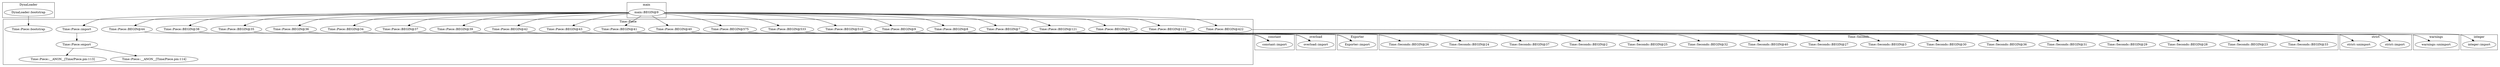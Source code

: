 digraph {
graph [overlap=false]
subgraph cluster_DynaLoader {
	label="DynaLoader";
	"DynaLoader::bootstrap";
}
subgraph cluster_warnings {
	label="warnings";
	"warnings::unimport";
}
subgraph cluster_strict {
	label="strict";
	"strict::import";
	"strict::unimport";
}
subgraph cluster_constant {
	label="constant";
	"constant::import";
}
subgraph cluster_Exporter {
	label="Exporter";
	"Exporter::import";
}
subgraph cluster_Time_Piece {
	label="Time::Piece";
	"Time::Piece::__ANON__[Time/Piece.pm:113]";
	"Time::Piece::BEGIN@40";
	"Time::Piece::BEGIN@41";
	"Time::Piece::BEGIN@510";
	"Time::Piece::BEGIN@8";
	"Time::Piece::BEGIN@43";
	"Time::Piece::BEGIN@42";
	"Time::Piece::BEGIN@39";
	"Time::Piece::BEGIN@7";
	"Time::Piece::__ANON__[Time/Piece.pm:114]";
	"Time::Piece::BEGIN@9";
	"Time::Piece::BEGIN@37";
	"Time::Piece::BEGIN@34";
	"Time::Piece::BEGIN@36";
	"Time::Piece::BEGIN@533";
	"Time::Piece::BEGIN@121";
	"Time::Piece::bootstrap";
	"Time::Piece::BEGIN@35";
	"Time::Piece::BEGIN@122";
	"Time::Piece::BEGIN@575";
	"Time::Piece::BEGIN@3";
	"Time::Piece::import";
	"Time::Piece::BEGIN@38";
	"Time::Piece::BEGIN@44";
	"Time::Piece::BEGIN@422";
	"Time::Piece::export";
}
subgraph cluster_integer {
	label="integer";
	"integer::import";
}
subgraph cluster_overload {
	label="overload";
	"overload::import";
}
subgraph cluster_Time_Seconds {
	label="Time::Seconds";
	"Time::Seconds::BEGIN@33";
	"Time::Seconds::BEGIN@23";
	"Time::Seconds::BEGIN@28";
	"Time::Seconds::BEGIN@29";
	"Time::Seconds::BEGIN@31";
	"Time::Seconds::BEGIN@36";
	"Time::Seconds::BEGIN@30";
	"Time::Seconds::BEGIN@3";
	"Time::Seconds::BEGIN@27";
	"Time::Seconds::BEGIN@40";
	"Time::Seconds::BEGIN@32";
	"Time::Seconds::BEGIN@25";
	"Time::Seconds::BEGIN@2";
	"Time::Seconds::BEGIN@37";
	"Time::Seconds::BEGIN@24";
	"Time::Seconds::BEGIN@26";
}
subgraph cluster_main {
	label="main";
	"main::BEGIN@9";
}
"main::BEGIN@9" -> "Time::Piece::BEGIN@40";
"main::BEGIN@9" -> "Time::Piece::BEGIN@510";
"main::BEGIN@9" -> "Time::Piece::BEGIN@34";
"Time::Piece::BEGIN@7" -> "Time::Seconds::BEGIN@29";
"Time::Piece::BEGIN@7" -> "Time::Seconds::BEGIN@36";
"main::BEGIN@9" -> "Time::Piece::BEGIN@35";
"Time::Piece::BEGIN@7" -> "Time::Seconds::BEGIN@30";
"main::BEGIN@9" -> "Time::Piece::BEGIN@38";
"Time::Piece::BEGIN@7" -> "Time::Seconds::BEGIN@27";
"Time::Piece::BEGIN@7" -> "Exporter::import";
"Time::Piece::BEGIN@9" -> "Exporter::import";
"Time::Piece::BEGIN@8" -> "Exporter::import";
"Time::Piece::BEGIN@7" -> "Time::Seconds::BEGIN@32";
"Time::Piece::BEGIN@122" -> "warnings::unimport";
"Time::Piece::BEGIN@7" -> "Time::Seconds::BEGIN@25";
"Time::Piece::import" -> "Time::Piece::export";
"Time::Piece::BEGIN@7" -> "Time::Seconds::BEGIN@2";
"Time::Piece::BEGIN@7" -> "Time::Seconds::BEGIN@24";
"Time::Piece::export" -> "Time::Piece::__ANON__[Time/Piece.pm:113]";
"main::BEGIN@9" -> "Time::Piece::BEGIN@43";
"main::BEGIN@9" -> "Time::Piece::BEGIN@575";
"main::BEGIN@9" -> "Time::Piece::BEGIN@44";
"main::BEGIN@9" -> "Time::Piece::BEGIN@7";
"main::BEGIN@9" -> "Time::Piece::BEGIN@37";
"main::BEGIN@9" -> "Time::Piece::BEGIN@9";
"main::BEGIN@9" -> "Time::Piece::BEGIN@533";
"main::BEGIN@9" -> "Time::Piece::BEGIN@122";
"main::BEGIN@9" -> "Time::Piece::BEGIN@41";
"Time::Piece::BEGIN@7" -> "Time::Seconds::BEGIN@28";
"main::BEGIN@9" -> "Time::Piece::BEGIN@39";
"Time::Piece::export" -> "Time::Piece::__ANON__[Time/Piece.pm:114]";
"Time::Piece::BEGIN@7" -> "Time::Seconds::BEGIN@26";
"Time::Piece::BEGIN@40" -> "constant::import";
"Time::Piece::BEGIN@41" -> "constant::import";
"Time::Piece::BEGIN@39" -> "constant::import";
"Time::Piece::BEGIN@34" -> "constant::import";
"Time::Piece::BEGIN@35" -> "constant::import";
"Time::Piece::BEGIN@38" -> "constant::import";
"Time::Piece::BEGIN@43" -> "constant::import";
"Time::Piece::BEGIN@42" -> "constant::import";
"Time::Piece::BEGIN@44" -> "constant::import";
"Time::Piece::BEGIN@37" -> "constant::import";
"Time::Piece::BEGIN@36" -> "constant::import";
"Time::Piece::BEGIN@121" -> "strict::unimport";
"main::BEGIN@9" -> "Time::Piece::BEGIN@8";
"Time::Piece::BEGIN@7" -> "Time::Seconds::BEGIN@31";
"Time::Piece::BEGIN@510" -> "overload::import";
"Time::Piece::BEGIN@533" -> "overload::import";
"Time::Piece::BEGIN@575" -> "overload::import";
"main::BEGIN@9" -> "Time::Piece::import";
"main::BEGIN@9" -> "Time::Piece::BEGIN@3";
"Time::Piece::BEGIN@7" -> "Time::Seconds::BEGIN@40";
"Time::Piece::BEGIN@7" -> "Time::Seconds::BEGIN@23";
"main::BEGIN@9" -> "Time::Piece::BEGIN@42";
"DynaLoader::bootstrap" -> "Time::Piece::bootstrap";
"Time::Piece::BEGIN@7" -> "Time::Seconds::BEGIN@3";
"main::BEGIN@9" -> "Time::Piece::BEGIN@422";
"Time::Piece::BEGIN@422" -> "integer::import";
"Time::Piece::BEGIN@7" -> "Time::Seconds::BEGIN@33";
"main::BEGIN@9" -> "Time::Piece::BEGIN@36";
"main::BEGIN@9" -> "Time::Piece::BEGIN@121";
"Time::Piece::BEGIN@7" -> "Time::Seconds::BEGIN@37";
"Time::Piece::BEGIN@3" -> "strict::import";
}
